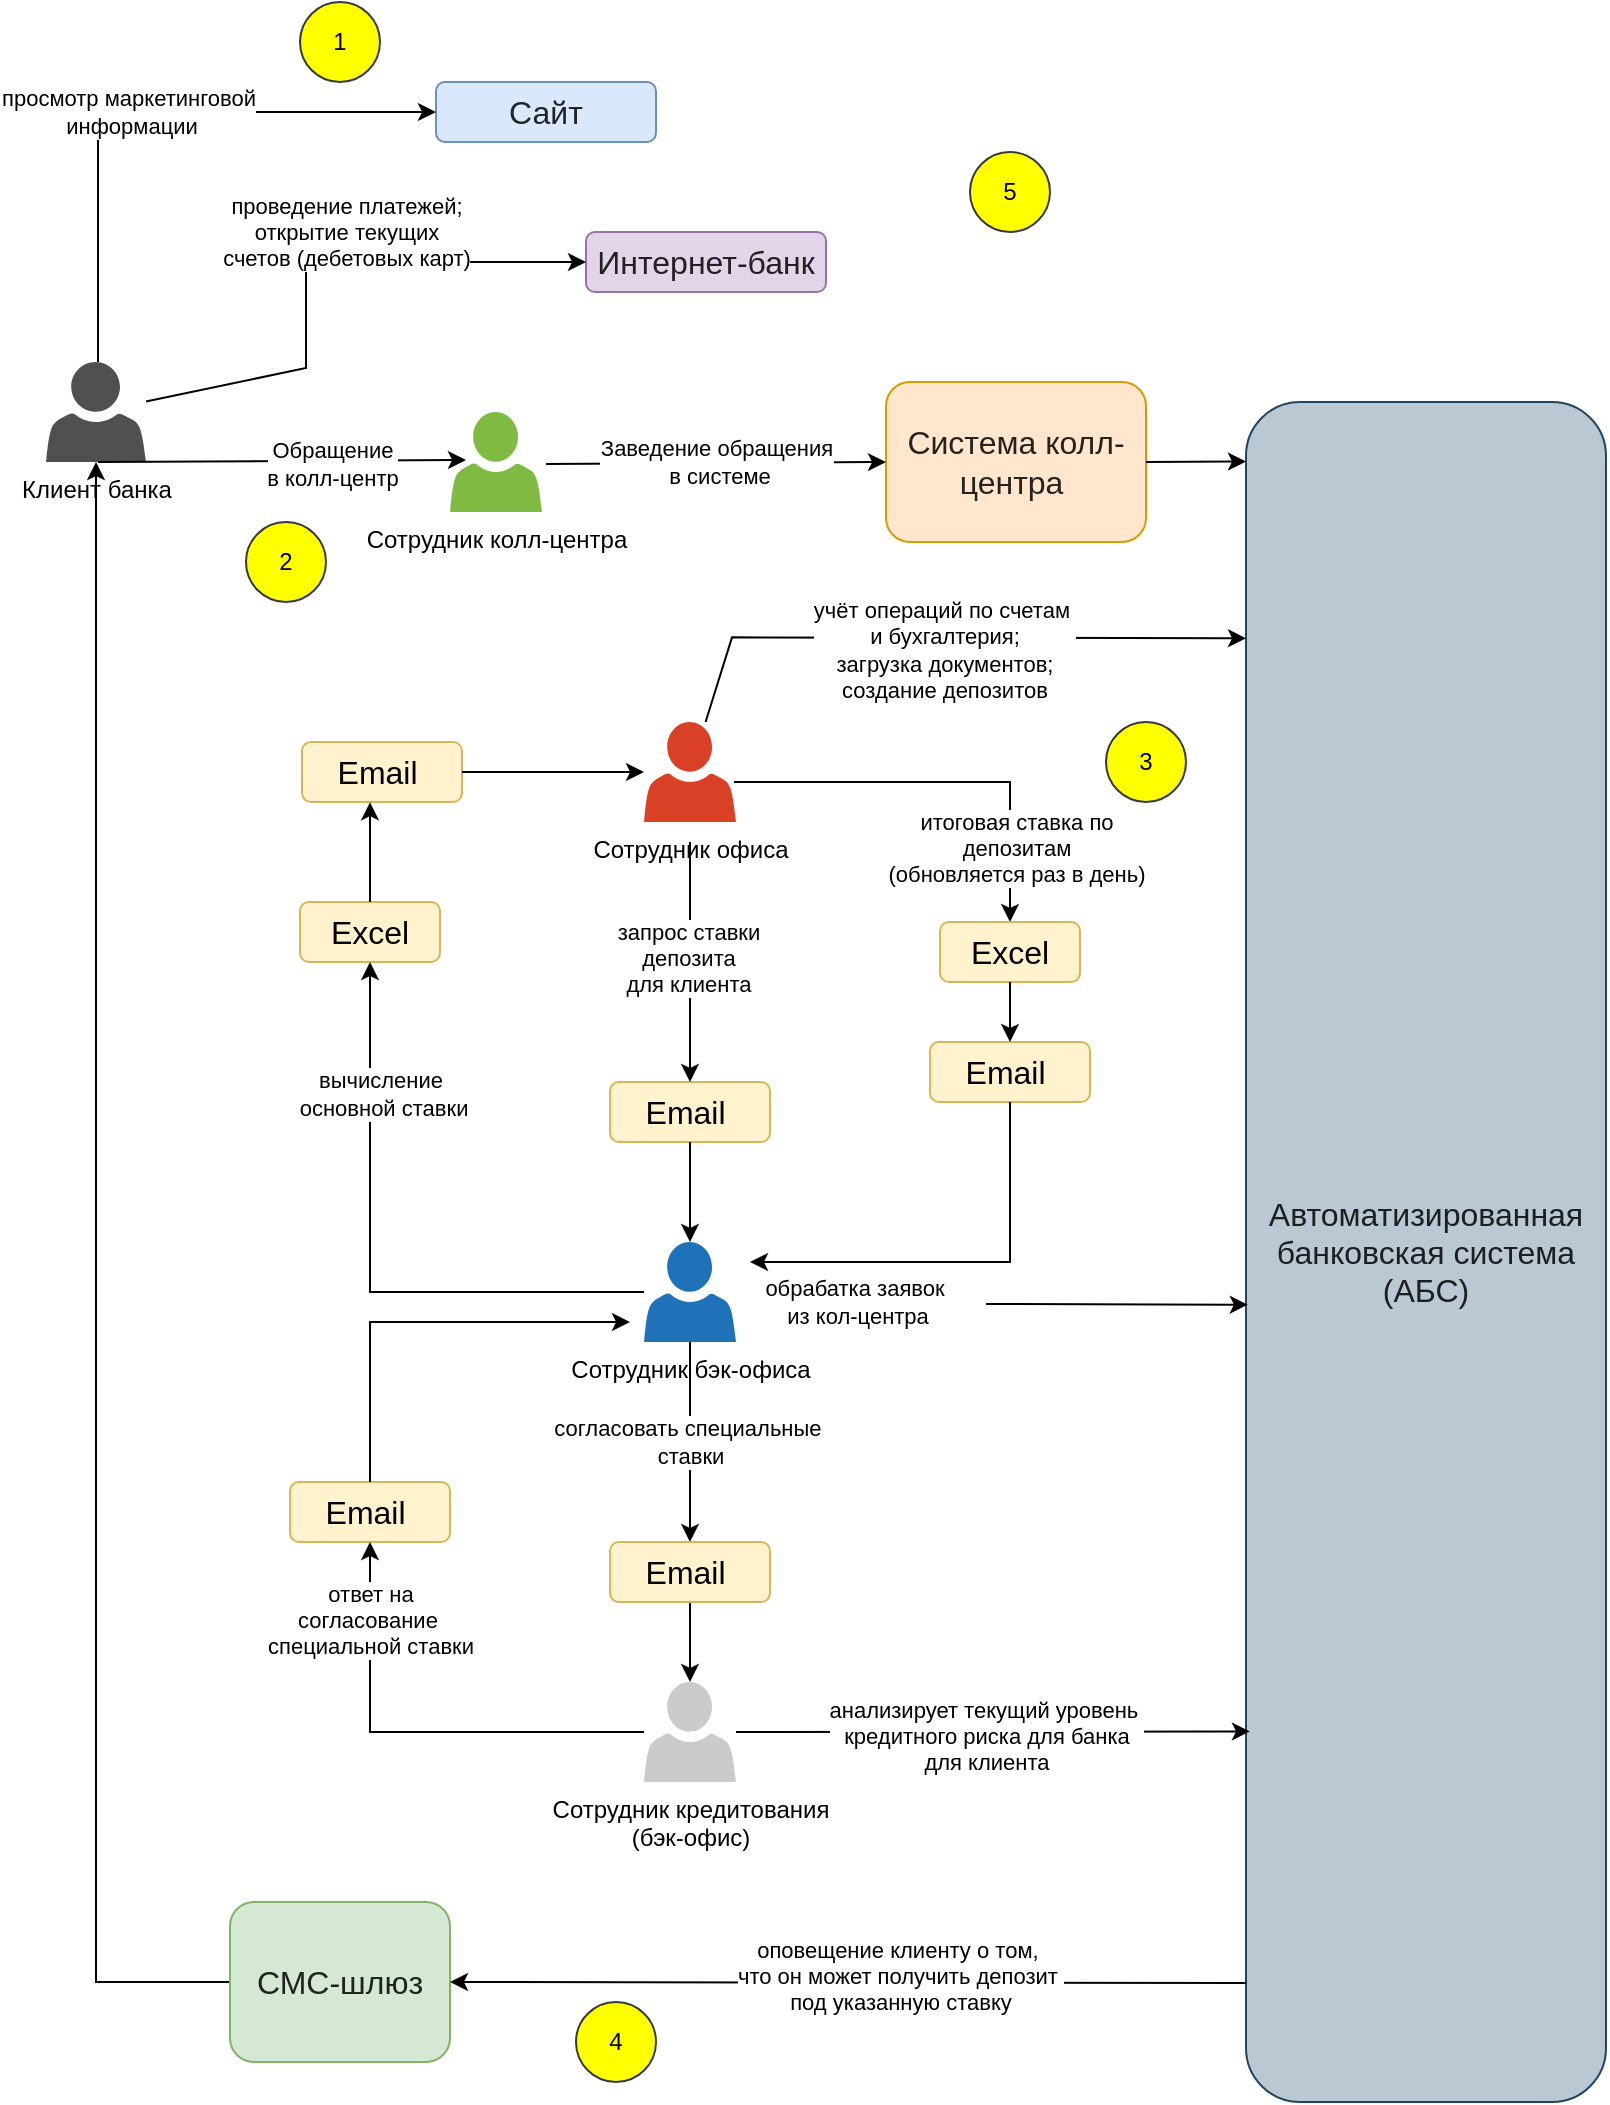 <mxfile version="28.1.2">
  <diagram name="Page-1" id="ats_abv7gow42Jio9Yl1">
    <mxGraphModel dx="1272" dy="1052" grid="1" gridSize="10" guides="1" tooltips="1" connect="1" arrows="1" fold="1" page="1" pageScale="1" pageWidth="850" pageHeight="1100" math="0" shadow="0">
      <root>
        <mxCell id="0" />
        <mxCell id="1" parent="0" />
        <mxCell id="fRRCHO6zsXlQDFJkpmqz-2" value="Сотрудник кредитования&lt;div&gt;(бэк-офис)&lt;/div&gt;" style="sketch=0;pointerEvents=1;shadow=0;dashed=0;html=1;strokeColor=none;labelPosition=center;verticalLabelPosition=bottom;verticalAlign=top;outlineConnect=0;align=center;shape=mxgraph.office.users.user;fillColor=#CCCBCB;" parent="1" vertex="1">
          <mxGeometry x="349" y="850" width="46" height="50" as="geometry" />
        </mxCell>
        <mxCell id="fRRCHO6zsXlQDFJkpmqz-3" value="Сотрудник колл-центра" style="sketch=0;pointerEvents=1;shadow=0;dashed=0;html=1;strokeColor=none;labelPosition=center;verticalLabelPosition=bottom;verticalAlign=top;outlineConnect=0;align=center;shape=mxgraph.office.users.user;fillColor=#7FBA42;" parent="1" vertex="1">
          <mxGeometry x="252" y="215" width="46" height="50" as="geometry" />
        </mxCell>
        <mxCell id="fRRCHO6zsXlQDFJkpmqz-5" value="Сотрудник бэк-офиса&lt;div&gt;&lt;br&gt;&lt;/div&gt;" style="sketch=0;pointerEvents=1;shadow=0;dashed=0;html=1;strokeColor=none;labelPosition=center;verticalLabelPosition=bottom;verticalAlign=top;outlineConnect=0;align=center;shape=mxgraph.office.users.user;fillColor=#2072B8;" parent="1" vertex="1">
          <mxGeometry x="349" y="630" width="46" height="50" as="geometry" />
        </mxCell>
        <mxCell id="fRRCHO6zsXlQDFJkpmqz-6" value="Сотрудник офиса" style="sketch=0;pointerEvents=1;shadow=0;dashed=0;html=1;strokeColor=none;labelPosition=center;verticalLabelPosition=bottom;verticalAlign=top;outlineConnect=0;align=center;shape=mxgraph.office.users.user;fillColor=#DA4026;" parent="1" vertex="1">
          <mxGeometry x="349" y="370" width="46" height="50" as="geometry" />
        </mxCell>
        <mxCell id="fRRCHO6zsXlQDFJkpmqz-7" value="&lt;div style=&quot;&quot;&gt;&lt;span&gt;&lt;font style=&quot;font-size: 16px;&quot;&gt;&lt;span style=&quot;box-sizing: inherit; color: rgba(0, 0, 0, 0.85); font-family: &amp;quot;YS Text&amp;quot;, sans-serif; white-space-collapse: preserve-breaks;&quot;&gt;&lt;font style=&quot;&quot;&gt;Система колл-центра&amp;nbsp;&lt;/font&gt;&lt;/span&gt;&lt;/font&gt;&lt;/span&gt;&lt;/div&gt;" style="rounded=1;whiteSpace=wrap;html=1;fillColor=#ffe6cc;strokeColor=#d79b00;align=center;" parent="1" vertex="1">
          <mxGeometry x="470" y="200" width="130" height="80" as="geometry" />
        </mxCell>
        <mxCell id="fRRCHO6zsXlQDFJkpmqz-8" value="&lt;span style=&quot;box-sizing: inherit; color: rgba(0, 0, 0, 0.85); font-family: &amp;quot;YS Text&amp;quot;, sans-serif; font-style: normal; font-variant-ligatures: normal; font-variant-caps: normal; letter-spacing: normal; orphans: 2; text-align: left; text-indent: 0px; text-transform: none; widows: 2; word-spacing: 0px; -webkit-text-stroke-width: 0px; white-space: pre-line; text-decoration-thickness: initial; text-decoration-style: initial; text-decoration-color: initial;&quot;&gt;&lt;font style=&quot;font-size: 16px;&quot;&gt;Автоматизированная банковская система (АБС)&lt;/font&gt;&lt;/span&gt;" style="rounded=1;whiteSpace=wrap;html=1;fillColor=#bac8d3;strokeColor=#23445d;" parent="1" vertex="1">
          <mxGeometry x="650" y="210" width="180" height="850" as="geometry" />
        </mxCell>
        <mxCell id="ClXJwPtxuCXsDcVXUxRC-4" style="edgeStyle=orthogonalEdgeStyle;rounded=0;orthogonalLoop=1;jettySize=auto;html=1;" parent="1" source="fRRCHO6zsXlQDFJkpmqz-9" target="ClXJwPtxuCXsDcVXUxRC-1" edge="1">
          <mxGeometry relative="1" as="geometry" />
        </mxCell>
        <mxCell id="fRRCHO6zsXlQDFJkpmqz-9" value="&lt;span style=&quot;box-sizing: inherit; color: rgba(0, 0, 0, 0.85); font-family: &amp;quot;YS Text&amp;quot;, sans-serif; font-style: normal; font-variant-ligatures: normal; font-variant-caps: normal; letter-spacing: normal; orphans: 2; text-align: left; text-indent: 0px; text-transform: none; widows: 2; word-spacing: 0px; -webkit-text-stroke-width: 0px; white-space: pre-line; text-decoration-thickness: initial; text-decoration-style: initial; text-decoration-color: initial;&quot;&gt;&lt;font style=&quot;font-size: 16px;&quot;&gt;СМС-шлюз&lt;/font&gt;&lt;/span&gt;" style="rounded=1;whiteSpace=wrap;html=1;fillColor=#d5e8d4;strokeColor=#82b366;" parent="1" vertex="1">
          <mxGeometry x="142" y="960" width="110" height="80" as="geometry" />
        </mxCell>
        <mxCell id="fRRCHO6zsXlQDFJkpmqz-11" value="&lt;div style=&quot;text-align: left;&quot;&gt;&lt;font style=&quot;font-size: 16px;&quot;&gt;Email&amp;nbsp;&lt;/font&gt;&lt;/div&gt;" style="rounded=1;whiteSpace=wrap;html=1;fillColor=#fff2cc;strokeColor=#d6b656;" parent="1" vertex="1">
          <mxGeometry x="332" y="550" width="80" height="30" as="geometry" />
        </mxCell>
        <mxCell id="fRRCHO6zsXlQDFJkpmqz-12" value="&lt;div style=&quot;text-align: left;&quot;&gt;&lt;span style=&quot;box-sizing: inherit; color: rgba(0, 0, 0, 0.85); font-family: &amp;quot;YS Text&amp;quot;, sans-serif; white-space-collapse: preserve-breaks;&quot;&gt;&lt;font style=&quot;font-size: 16px;&quot;&gt;Сайт&lt;/font&gt;&lt;/span&gt;&lt;/div&gt;" style="rounded=1;whiteSpace=wrap;html=1;fillColor=#dae8fc;strokeColor=#6c8ebf;" parent="1" vertex="1">
          <mxGeometry x="245" y="50" width="110" height="30" as="geometry" />
        </mxCell>
        <mxCell id="fRRCHO6zsXlQDFJkpmqz-13" value="&lt;div style=&quot;text-align: left;&quot;&gt;&lt;span style=&quot;box-sizing: inherit; color: rgba(0, 0, 0, 0.85); font-family: &amp;quot;YS Text&amp;quot;, sans-serif; white-space-collapse: preserve-breaks;&quot;&gt;&lt;font style=&quot;font-size: 16px;&quot;&gt;Интернет-банк&lt;/font&gt;&lt;/span&gt;&lt;/div&gt;" style="rounded=1;whiteSpace=wrap;html=1;fillColor=#e1d5e7;strokeColor=#9673a6;" parent="1" vertex="1">
          <mxGeometry x="320" y="125" width="120" height="30" as="geometry" />
        </mxCell>
        <mxCell id="fRRCHO6zsXlQDFJkpmqz-16" value="" style="endArrow=classic;html=1;rounded=0;entryX=0;entryY=0.5;entryDx=0;entryDy=0;exitX=1.043;exitY=0.52;exitDx=0;exitDy=0;exitPerimeter=0;" parent="1" source="fRRCHO6zsXlQDFJkpmqz-3" target="fRRCHO6zsXlQDFJkpmqz-7" edge="1">
          <mxGeometry width="50" height="50" relative="1" as="geometry">
            <mxPoint x="320" y="590" as="sourcePoint" />
            <mxPoint x="270" y="470" as="targetPoint" />
          </mxGeometry>
        </mxCell>
        <mxCell id="fRRCHO6zsXlQDFJkpmqz-17" value="Заведение обращения&lt;div&gt;&amp;nbsp;в системе&lt;/div&gt;" style="edgeLabel;html=1;align=center;verticalAlign=middle;resizable=0;points=[];" parent="fRRCHO6zsXlQDFJkpmqz-16" vertex="1" connectable="0">
          <mxGeometry x="-0.253" y="4" relative="1" as="geometry">
            <mxPoint x="21" y="3" as="offset" />
          </mxGeometry>
        </mxCell>
        <mxCell id="fRRCHO6zsXlQDFJkpmqz-18" value="" style="endArrow=classic;html=1;rounded=0;exitX=1;exitY=0.5;exitDx=0;exitDy=0;entryX=0;entryY=0.035;entryDx=0;entryDy=0;entryPerimeter=0;" parent="1" source="fRRCHO6zsXlQDFJkpmqz-7" target="fRRCHO6zsXlQDFJkpmqz-8" edge="1">
          <mxGeometry width="50" height="50" relative="1" as="geometry">
            <mxPoint x="450" y="820" as="sourcePoint" />
            <mxPoint x="830" y="280" as="targetPoint" />
          </mxGeometry>
        </mxCell>
        <mxCell id="fRRCHO6zsXlQDFJkpmqz-21" value="" style="endArrow=classic;html=1;rounded=0;entryX=0.005;entryY=0.531;entryDx=0;entryDy=0;entryPerimeter=0;" parent="1" target="fRRCHO6zsXlQDFJkpmqz-8" edge="1">
          <mxGeometry width="50" height="50" relative="1" as="geometry">
            <mxPoint x="520" y="661" as="sourcePoint" />
            <mxPoint x="830" y="655" as="targetPoint" />
          </mxGeometry>
        </mxCell>
        <mxCell id="PRZFH6q77nMOEK6J_11t-11" value="обрабатка заявок&lt;div&gt;&amp;nbsp;из кол-центра&lt;/div&gt;" style="edgeLabel;html=1;align=center;verticalAlign=middle;resizable=0;points=[];" parent="fRRCHO6zsXlQDFJkpmqz-21" vertex="1" connectable="0">
          <mxGeometry x="-0.203" y="1" relative="1" as="geometry">
            <mxPoint x="-118" as="offset" />
          </mxGeometry>
        </mxCell>
        <mxCell id="fRRCHO6zsXlQDFJkpmqz-23" value="" style="endArrow=classic;html=1;rounded=0;exitX=0.001;exitY=0.93;exitDx=0;exitDy=0;exitPerimeter=0;entryX=1;entryY=0.5;entryDx=0;entryDy=0;" parent="1" source="fRRCHO6zsXlQDFJkpmqz-8" target="fRRCHO6zsXlQDFJkpmqz-9" edge="1">
          <mxGeometry width="50" height="50" relative="1" as="geometry">
            <mxPoint x="450" y="820" as="sourcePoint" />
            <mxPoint x="500" y="770" as="targetPoint" />
            <Array as="points" />
          </mxGeometry>
        </mxCell>
        <mxCell id="fRRCHO6zsXlQDFJkpmqz-24" value="оповещение клиенту о том,&amp;nbsp;&lt;div&gt;что он может получить депозит&amp;nbsp;&lt;/div&gt;&lt;div&gt;под указанную ставку&lt;/div&gt;" style="edgeLabel;html=1;align=center;verticalAlign=middle;resizable=0;points=[];" parent="fRRCHO6zsXlQDFJkpmqz-23" vertex="1" connectable="0">
          <mxGeometry x="-0.101" y="1" relative="1" as="geometry">
            <mxPoint x="6" y="-5" as="offset" />
          </mxGeometry>
        </mxCell>
        <mxCell id="fRRCHO6zsXlQDFJkpmqz-25" value="&lt;div style=&quot;text-align: left;&quot;&gt;&lt;font style=&quot;font-size: 16px;&quot;&gt;Email&amp;nbsp;&lt;/font&gt;&lt;/div&gt;" style="rounded=1;whiteSpace=wrap;html=1;fillColor=#fff2cc;strokeColor=#d6b656;" parent="1" vertex="1">
          <mxGeometry x="178" y="380" width="80" height="30" as="geometry" />
        </mxCell>
        <mxCell id="PRZFH6q77nMOEK6J_11t-1" value="" style="endArrow=classic;html=1;rounded=0;entryX=0;entryY=0.5;entryDx=0;entryDy=0;" parent="1" source="ClXJwPtxuCXsDcVXUxRC-1" target="fRRCHO6zsXlQDFJkpmqz-13" edge="1">
          <mxGeometry width="50" height="50" relative="1" as="geometry">
            <mxPoint x="164" y="117.599" as="sourcePoint" />
            <mxPoint x="382" y="-15" as="targetPoint" />
            <Array as="points">
              <mxPoint x="180" y="193" />
              <mxPoint x="180" y="140" />
            </Array>
          </mxGeometry>
        </mxCell>
        <mxCell id="PRZFH6q77nMOEK6J_11t-5" value="&lt;font&gt;проведение платежей;&lt;/font&gt;&lt;div&gt;&lt;font&gt;&amp;nbsp;открытие текущих&amp;nbsp;&lt;/font&gt;&lt;/div&gt;&lt;div&gt;&lt;font&gt;счетов (дебетовых карт)&lt;/font&gt;&lt;/div&gt;" style="edgeLabel;html=1;align=center;verticalAlign=middle;resizable=0;points=[];" parent="PRZFH6q77nMOEK6J_11t-1" vertex="1" connectable="0">
          <mxGeometry x="0.05" y="1" relative="1" as="geometry">
            <mxPoint x="10" y="-14" as="offset" />
          </mxGeometry>
        </mxCell>
        <mxCell id="PRZFH6q77nMOEK6J_11t-2" value="" style="endArrow=classic;html=1;rounded=0;entryX=0;entryY=0.5;entryDx=0;entryDy=0;edgeStyle=orthogonalEdgeStyle;" parent="1" source="ClXJwPtxuCXsDcVXUxRC-1" target="fRRCHO6zsXlQDFJkpmqz-12" edge="1">
          <mxGeometry width="50" height="50" relative="1" as="geometry">
            <mxPoint x="164" y="117.6" as="sourcePoint" />
            <mxPoint x="292" y="-20" as="targetPoint" />
            <Array as="points">
              <mxPoint x="76" y="65" />
            </Array>
          </mxGeometry>
        </mxCell>
        <mxCell id="PRZFH6q77nMOEK6J_11t-4" value="&lt;font&gt;просмотр маркетинговой&lt;/font&gt;&lt;div style=&quot;&quot;&gt;&lt;font&gt;&amp;nbsp;информации&lt;/font&gt;&lt;/div&gt;" style="edgeLabel;html=1;align=center;verticalAlign=middle;resizable=0;points=[];" parent="PRZFH6q77nMOEK6J_11t-2" vertex="1" connectable="0">
          <mxGeometry x="-0.052" relative="1" as="geometry">
            <mxPoint as="offset" />
          </mxGeometry>
        </mxCell>
        <mxCell id="PRZFH6q77nMOEK6J_11t-8" value="" style="endArrow=classic;html=1;rounded=0;entryX=0;entryY=0.139;entryDx=0;entryDy=0;entryPerimeter=0;" parent="1" source="fRRCHO6zsXlQDFJkpmqz-6" target="fRRCHO6zsXlQDFJkpmqz-8" edge="1">
          <mxGeometry width="50" height="50" relative="1" as="geometry">
            <mxPoint x="298" y="380.001" as="sourcePoint" />
            <mxPoint x="760" y="328" as="targetPoint" />
            <Array as="points">
              <mxPoint x="393" y="327.67" />
            </Array>
          </mxGeometry>
        </mxCell>
        <mxCell id="PRZFH6q77nMOEK6J_11t-10" value="учёт операций по счетам&amp;nbsp;&lt;div&gt;и бухгалтерия;&lt;/div&gt;&lt;div&gt;загрузка документов;&lt;/div&gt;&lt;div&gt;создание депозитов&lt;/div&gt;" style="edgeLabel;html=1;align=center;verticalAlign=middle;resizable=0;points=[];" parent="PRZFH6q77nMOEK6J_11t-8" vertex="1" connectable="0">
          <mxGeometry x="-0.077" y="1" relative="1" as="geometry">
            <mxPoint x="11" y="7" as="offset" />
          </mxGeometry>
        </mxCell>
        <mxCell id="PRZFH6q77nMOEK6J_11t-12" value="" style="endArrow=classic;html=1;rounded=0;exitX=0.5;exitY=1;exitDx=0;exitDy=0;" parent="1" source="fRRCHO6zsXlQDFJkpmqz-11" target="fRRCHO6zsXlQDFJkpmqz-5" edge="1">
          <mxGeometry width="50" height="50" relative="1" as="geometry">
            <mxPoint x="512" y="740" as="sourcePoint" />
            <mxPoint x="371" y="820" as="targetPoint" />
          </mxGeometry>
        </mxCell>
        <mxCell id="PRZFH6q77nMOEK6J_11t-13" value="" style="endArrow=classic;html=1;rounded=0;entryX=0.5;entryY=0;entryDx=0;entryDy=0;" parent="1" target="fRRCHO6zsXlQDFJkpmqz-11" edge="1">
          <mxGeometry width="50" height="50" relative="1" as="geometry">
            <mxPoint x="372" y="430" as="sourcePoint" />
            <mxPoint x="562" y="690" as="targetPoint" />
          </mxGeometry>
        </mxCell>
        <mxCell id="PRZFH6q77nMOEK6J_11t-14" value="&lt;font&gt;запрос ставки&lt;/font&gt;&lt;div&gt;&lt;font&gt;депозита&lt;/font&gt;&lt;/div&gt;&lt;div&gt;&lt;font&gt;для клиента&lt;/font&gt;&lt;/div&gt;" style="edgeLabel;html=1;align=center;verticalAlign=middle;resizable=0;points=[];" parent="PRZFH6q77nMOEK6J_11t-13" vertex="1" connectable="0">
          <mxGeometry x="-0.188" y="-1" relative="1" as="geometry">
            <mxPoint y="9" as="offset" />
          </mxGeometry>
        </mxCell>
        <mxCell id="PRZFH6q77nMOEK6J_11t-18" value="" style="endArrow=classic;html=1;rounded=0;" parent="1" source="PRZFH6q77nMOEK6J_11t-23" target="fRRCHO6zsXlQDFJkpmqz-2" edge="1">
          <mxGeometry width="50" height="50" relative="1" as="geometry">
            <mxPoint x="512" y="1080" as="sourcePoint" />
            <mxPoint x="562" y="1030" as="targetPoint" />
          </mxGeometry>
        </mxCell>
        <mxCell id="PRZFH6q77nMOEK6J_11t-24" value="" style="endArrow=classic;html=1;rounded=0;" parent="1" source="fRRCHO6zsXlQDFJkpmqz-5" target="PRZFH6q77nMOEK6J_11t-23" edge="1">
          <mxGeometry width="50" height="50" relative="1" as="geometry">
            <mxPoint x="371" y="680" as="sourcePoint" />
            <mxPoint x="371" y="850" as="targetPoint" />
          </mxGeometry>
        </mxCell>
        <mxCell id="PRZFH6q77nMOEK6J_11t-25" value="согласовать специальные&amp;nbsp;&lt;div&gt;ставки&lt;/div&gt;" style="edgeLabel;html=1;align=center;verticalAlign=middle;resizable=0;points=[];" parent="PRZFH6q77nMOEK6J_11t-24" vertex="1" connectable="0">
          <mxGeometry x="-0.157" relative="1" as="geometry">
            <mxPoint y="8" as="offset" />
          </mxGeometry>
        </mxCell>
        <mxCell id="PRZFH6q77nMOEK6J_11t-23" value="&lt;div style=&quot;text-align: left;&quot;&gt;&lt;font style=&quot;font-size: 16px;&quot;&gt;Email&amp;nbsp;&lt;/font&gt;&lt;/div&gt;" style="rounded=1;whiteSpace=wrap;html=1;fillColor=#fff2cc;strokeColor=#d6b656;" parent="1" vertex="1">
          <mxGeometry x="332" y="780" width="80" height="30" as="geometry" />
        </mxCell>
        <mxCell id="PRZFH6q77nMOEK6J_11t-26" value="" style="endArrow=classic;html=1;rounded=0;entryX=0.011;entryY=0.782;entryDx=0;entryDy=0;entryPerimeter=0;" parent="1" source="fRRCHO6zsXlQDFJkpmqz-2" target="fRRCHO6zsXlQDFJkpmqz-8" edge="1">
          <mxGeometry width="50" height="50" relative="1" as="geometry">
            <mxPoint x="910" y="840" as="sourcePoint" />
            <mxPoint x="960" y="790" as="targetPoint" />
          </mxGeometry>
        </mxCell>
        <mxCell id="PRZFH6q77nMOEK6J_11t-27" value="анализирует текущий уровень&amp;nbsp;&lt;div&gt;кредитного риска для банка&lt;/div&gt;&lt;div&gt;для клиента&lt;/div&gt;" style="edgeLabel;html=1;align=center;verticalAlign=middle;resizable=0;points=[];" parent="PRZFH6q77nMOEK6J_11t-26" vertex="1" connectable="0">
          <mxGeometry x="-0.233" y="2" relative="1" as="geometry">
            <mxPoint x="26" y="4" as="offset" />
          </mxGeometry>
        </mxCell>
        <mxCell id="PRZFH6q77nMOEK6J_11t-28" value="&lt;div style=&quot;text-align: left;&quot;&gt;&lt;font style=&quot;font-size: 16px;&quot;&gt;Email&amp;nbsp;&lt;/font&gt;&lt;/div&gt;" style="rounded=1;whiteSpace=wrap;html=1;fillColor=#fff2cc;strokeColor=#d6b656;" parent="1" vertex="1">
          <mxGeometry x="172" y="750" width="80" height="30" as="geometry" />
        </mxCell>
        <mxCell id="PRZFH6q77nMOEK6J_11t-29" value="&lt;div style=&quot;text-align: left;&quot;&gt;&lt;font style=&quot;font-size: 16px;&quot;&gt;Excel&lt;/font&gt;&lt;/div&gt;" style="rounded=1;whiteSpace=wrap;html=1;fillColor=#fff2cc;strokeColor=#d6b656;" parent="1" vertex="1">
          <mxGeometry x="177" y="460" width="70" height="30" as="geometry" />
        </mxCell>
        <mxCell id="PRZFH6q77nMOEK6J_11t-30" value="" style="endArrow=classic;html=1;rounded=0;entryX=0.5;entryY=1;entryDx=0;entryDy=0;" parent="1" source="fRRCHO6zsXlQDFJkpmqz-2" target="PRZFH6q77nMOEK6J_11t-28" edge="1">
          <mxGeometry width="50" height="50" relative="1" as="geometry">
            <mxPoint x="792" y="840" as="sourcePoint" />
            <mxPoint x="842" y="790" as="targetPoint" />
            <Array as="points">
              <mxPoint x="212" y="875" />
            </Array>
          </mxGeometry>
        </mxCell>
        <mxCell id="PRZFH6q77nMOEK6J_11t-31" value="ответ на&lt;div&gt;согласование&amp;nbsp;&lt;/div&gt;&lt;div&gt;специальной ставки&lt;/div&gt;" style="edgeLabel;html=1;align=center;verticalAlign=middle;resizable=0;points=[];" parent="PRZFH6q77nMOEK6J_11t-30" vertex="1" connectable="0">
          <mxGeometry x="0.662" relative="1" as="geometry">
            <mxPoint as="offset" />
          </mxGeometry>
        </mxCell>
        <mxCell id="PRZFH6q77nMOEK6J_11t-32" value="" style="endArrow=classic;html=1;rounded=0;exitX=0.5;exitY=0;exitDx=0;exitDy=0;edgeStyle=orthogonalEdgeStyle;" parent="1" source="PRZFH6q77nMOEK6J_11t-28" edge="1">
          <mxGeometry width="50" height="50" relative="1" as="geometry">
            <mxPoint x="792" y="840" as="sourcePoint" />
            <mxPoint x="342" y="670" as="targetPoint" />
            <Array as="points">
              <mxPoint x="212" y="670" />
            </Array>
          </mxGeometry>
        </mxCell>
        <mxCell id="PRZFH6q77nMOEK6J_11t-33" value="" style="endArrow=classic;html=1;rounded=0;entryX=0.5;entryY=1;entryDx=0;entryDy=0;" parent="1" source="fRRCHO6zsXlQDFJkpmqz-5" target="PRZFH6q77nMOEK6J_11t-29" edge="1">
          <mxGeometry width="50" height="50" relative="1" as="geometry">
            <mxPoint x="348" y="640" as="sourcePoint" />
            <mxPoint x="92" y="585" as="targetPoint" />
            <Array as="points">
              <mxPoint x="212" y="655" />
              <mxPoint x="212" y="570" />
            </Array>
          </mxGeometry>
        </mxCell>
        <mxCell id="PRZFH6q77nMOEK6J_11t-37" value="вычисление&lt;div&gt;&amp;nbsp;основной ставки&lt;/div&gt;" style="edgeLabel;html=1;align=center;verticalAlign=middle;resizable=0;points=[];" parent="PRZFH6q77nMOEK6J_11t-33" vertex="1" connectable="0">
          <mxGeometry x="0.655" y="2" relative="1" as="geometry">
            <mxPoint x="7" y="14" as="offset" />
          </mxGeometry>
        </mxCell>
        <mxCell id="PRZFH6q77nMOEK6J_11t-38" value="" style="endArrow=classic;html=1;rounded=0;entryX=0.425;entryY=1.003;entryDx=0;entryDy=0;entryPerimeter=0;exitX=0.5;exitY=0;exitDx=0;exitDy=0;" parent="1" source="PRZFH6q77nMOEK6J_11t-29" target="fRRCHO6zsXlQDFJkpmqz-25" edge="1">
          <mxGeometry width="50" height="50" relative="1" as="geometry">
            <mxPoint x="652" y="830" as="sourcePoint" />
            <mxPoint x="842" y="790" as="targetPoint" />
          </mxGeometry>
        </mxCell>
        <mxCell id="PRZFH6q77nMOEK6J_11t-39" value="" style="endArrow=classic;html=1;rounded=0;exitX=1;exitY=0.5;exitDx=0;exitDy=0;" parent="1" source="fRRCHO6zsXlQDFJkpmqz-25" target="fRRCHO6zsXlQDFJkpmqz-6" edge="1">
          <mxGeometry width="50" height="50" relative="1" as="geometry">
            <mxPoint x="57.5" y="520" as="sourcePoint" />
            <mxPoint x="56.5" y="431" as="targetPoint" />
          </mxGeometry>
        </mxCell>
        <mxCell id="PRZFH6q77nMOEK6J_11t-40" value="" style="endArrow=classic;html=1;rounded=0;entryX=0.5;entryY=0;entryDx=0;entryDy=0;" parent="1" target="PRZFH6q77nMOEK6J_11t-41" edge="1">
          <mxGeometry width="50" height="50" relative="1" as="geometry">
            <mxPoint x="394" y="400" as="sourcePoint" />
            <mxPoint x="572" y="400" as="targetPoint" />
            <Array as="points">
              <mxPoint x="532" y="400" />
            </Array>
          </mxGeometry>
        </mxCell>
        <mxCell id="PRZFH6q77nMOEK6J_11t-42" value="итоговая ставка по&lt;div&gt;депозитам&lt;/div&gt;&lt;div&gt;(обновляется раз в день)&lt;/div&gt;" style="edgeLabel;html=1;align=center;verticalAlign=middle;resizable=0;points=[];" parent="PRZFH6q77nMOEK6J_11t-40" vertex="1" connectable="0">
          <mxGeometry x="0.639" y="3" relative="1" as="geometry">
            <mxPoint as="offset" />
          </mxGeometry>
        </mxCell>
        <mxCell id="PRZFH6q77nMOEK6J_11t-41" value="&lt;div style=&quot;text-align: left;&quot;&gt;&lt;font style=&quot;font-size: 16px;&quot;&gt;Excel&lt;/font&gt;&lt;/div&gt;" style="rounded=1;whiteSpace=wrap;html=1;fillColor=#fff2cc;strokeColor=#d6b656;" parent="1" vertex="1">
          <mxGeometry x="497" y="470" width="70" height="30" as="geometry" />
        </mxCell>
        <mxCell id="PRZFH6q77nMOEK6J_11t-43" value="&lt;div style=&quot;text-align: left;&quot;&gt;&lt;font style=&quot;font-size: 16px;&quot;&gt;Email&amp;nbsp;&lt;/font&gt;&lt;/div&gt;" style="rounded=1;whiteSpace=wrap;html=1;fillColor=#fff2cc;strokeColor=#d6b656;" parent="1" vertex="1">
          <mxGeometry x="492" y="530" width="80" height="30" as="geometry" />
        </mxCell>
        <mxCell id="PRZFH6q77nMOEK6J_11t-44" value="" style="endArrow=classic;html=1;rounded=0;exitX=0.5;exitY=1;exitDx=0;exitDy=0;entryX=0.5;entryY=0;entryDx=0;entryDy=0;" parent="1" source="PRZFH6q77nMOEK6J_11t-41" target="PRZFH6q77nMOEK6J_11t-43" edge="1">
          <mxGeometry width="50" height="50" relative="1" as="geometry">
            <mxPoint x="792" y="840" as="sourcePoint" />
            <mxPoint x="842" y="790" as="targetPoint" />
          </mxGeometry>
        </mxCell>
        <mxCell id="PRZFH6q77nMOEK6J_11t-45" value="" style="endArrow=classic;html=1;rounded=0;exitX=0.5;exitY=1;exitDx=0;exitDy=0;" parent="1" source="PRZFH6q77nMOEK6J_11t-43" edge="1">
          <mxGeometry width="50" height="50" relative="1" as="geometry">
            <mxPoint x="792" y="840" as="sourcePoint" />
            <mxPoint x="402" y="640" as="targetPoint" />
            <Array as="points">
              <mxPoint x="532" y="640" />
            </Array>
          </mxGeometry>
        </mxCell>
        <mxCell id="ClXJwPtxuCXsDcVXUxRC-1" value="Клиент банка&lt;div&gt;&lt;br&gt;&lt;/div&gt;" style="sketch=0;pointerEvents=1;shadow=0;dashed=0;html=1;strokeColor=none;fillColor=#505050;labelPosition=center;verticalLabelPosition=bottom;verticalAlign=top;outlineConnect=0;align=center;shape=mxgraph.office.users.user;" parent="1" vertex="1">
          <mxGeometry x="50" y="190" width="50" height="50" as="geometry" />
        </mxCell>
        <mxCell id="ClXJwPtxuCXsDcVXUxRC-2" value="" style="endArrow=classic;html=1;rounded=0;" parent="1" source="ClXJwPtxuCXsDcVXUxRC-1" edge="1">
          <mxGeometry width="50" height="50" relative="1" as="geometry">
            <mxPoint x="140" y="240.17" as="sourcePoint" />
            <mxPoint x="260" y="239" as="targetPoint" />
            <Array as="points">
              <mxPoint x="76" y="240" />
            </Array>
          </mxGeometry>
        </mxCell>
        <mxCell id="ClXJwPtxuCXsDcVXUxRC-3" value="Обращение&lt;div&gt;в&lt;span style=&quot;background-color: light-dark(#ffffff, var(--ge-dark-color, #121212)); color: light-dark(rgb(0, 0, 0), rgb(255, 255, 255));&quot;&gt;&amp;nbsp;колл-центр&lt;/span&gt;&lt;/div&gt;" style="edgeLabel;html=1;align=center;verticalAlign=middle;resizable=0;points=[];" parent="ClXJwPtxuCXsDcVXUxRC-2" vertex="1" connectable="0">
          <mxGeometry x="-0.253" y="4" relative="1" as="geometry">
            <mxPoint x="48" y="5" as="offset" />
          </mxGeometry>
        </mxCell>
        <mxCell id="ClXJwPtxuCXsDcVXUxRC-6" value="1" style="ellipse;whiteSpace=wrap;html=1;aspect=fixed;fillColor=#FFFF00;strokeColor=#36393d;" parent="1" vertex="1">
          <mxGeometry x="177" y="10" width="40" height="40" as="geometry" />
        </mxCell>
        <mxCell id="ClXJwPtxuCXsDcVXUxRC-7" value="2" style="ellipse;whiteSpace=wrap;html=1;aspect=fixed;fillColor=#FFFF00;strokeColor=#36393d;" parent="1" vertex="1">
          <mxGeometry x="150" y="270" width="40" height="40" as="geometry" />
        </mxCell>
        <mxCell id="ClXJwPtxuCXsDcVXUxRC-9" value="3" style="ellipse;whiteSpace=wrap;html=1;aspect=fixed;fillColor=#FFFF00;strokeColor=#36393d;" parent="1" vertex="1">
          <mxGeometry x="580" y="370" width="40" height="40" as="geometry" />
        </mxCell>
        <mxCell id="ClXJwPtxuCXsDcVXUxRC-10" value="4" style="ellipse;whiteSpace=wrap;html=1;aspect=fixed;fillColor=#FFFF00;strokeColor=#36393d;" parent="1" vertex="1">
          <mxGeometry x="315" y="1010" width="40" height="40" as="geometry" />
        </mxCell>
        <mxCell id="ClXJwPtxuCXsDcVXUxRC-11" value="5" style="ellipse;whiteSpace=wrap;html=1;aspect=fixed;fillColor=#FFFF00;strokeColor=#36393d;" parent="1" vertex="1">
          <mxGeometry x="512" y="85" width="40" height="40" as="geometry" />
        </mxCell>
      </root>
    </mxGraphModel>
  </diagram>
</mxfile>
